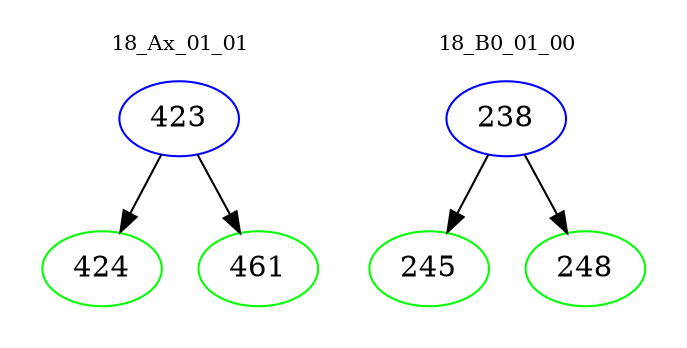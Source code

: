 digraph{
subgraph cluster_0 {
color = white
label = "18_Ax_01_01";
fontsize=10;
T0_423 [label="423", color="blue"]
T0_423 -> T0_424 [color="black"]
T0_424 [label="424", color="green"]
T0_423 -> T0_461 [color="black"]
T0_461 [label="461", color="green"]
}
subgraph cluster_1 {
color = white
label = "18_B0_01_00";
fontsize=10;
T1_238 [label="238", color="blue"]
T1_238 -> T1_245 [color="black"]
T1_245 [label="245", color="green"]
T1_238 -> T1_248 [color="black"]
T1_248 [label="248", color="green"]
}
}
